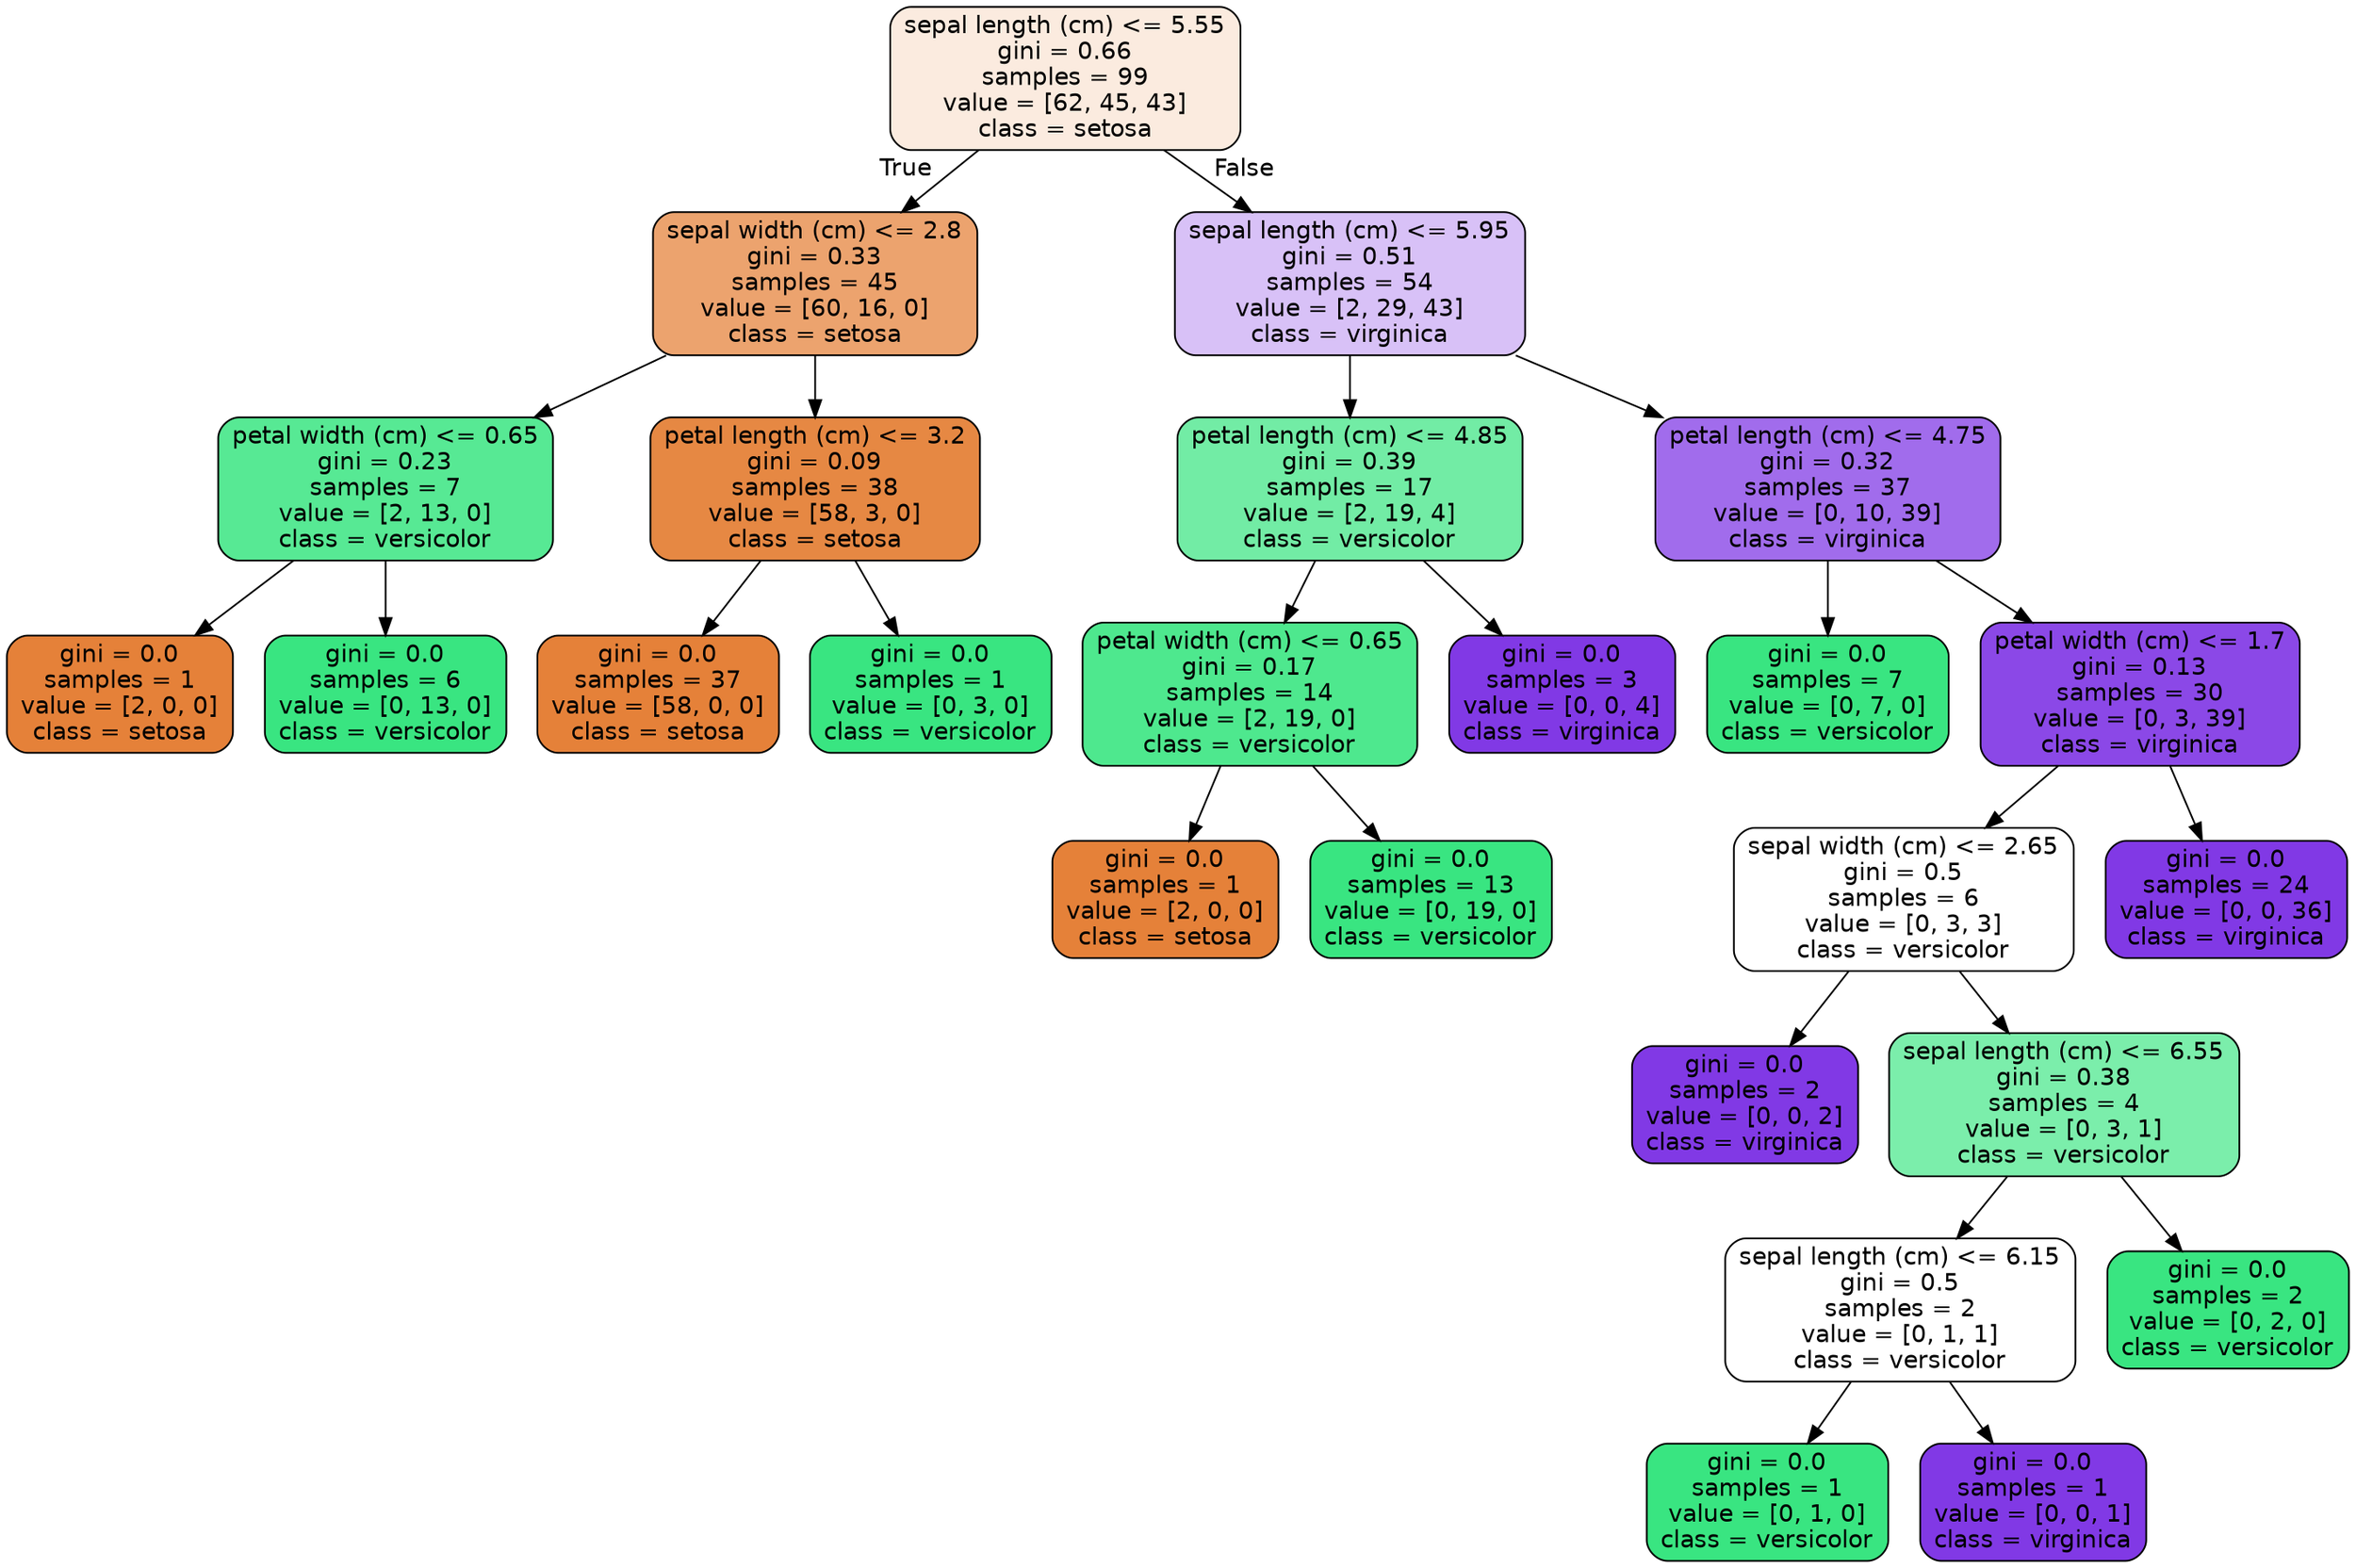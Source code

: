 digraph Tree {
node [shape=box, style="filled, rounded", color="black", fontname=helvetica] ;
edge [fontname=helvetica] ;
0 [label="sepal length (cm) <= 5.55\ngini = 0.66\nsamples = 99\nvalue = [62, 45, 43]\nclass = setosa", fillcolor="#fbebdf"] ;
1 [label="sepal width (cm) <= 2.8\ngini = 0.33\nsamples = 45\nvalue = [60, 16, 0]\nclass = setosa", fillcolor="#eca36e"] ;
0 -> 1 [labeldistance=2.5, labelangle=45, headlabel="True"] ;
2 [label="petal width (cm) <= 0.65\ngini = 0.23\nsamples = 7\nvalue = [2, 13, 0]\nclass = versicolor", fillcolor="#57e994"] ;
1 -> 2 ;
3 [label="gini = 0.0\nsamples = 1\nvalue = [2, 0, 0]\nclass = setosa", fillcolor="#e58139"] ;
2 -> 3 ;
4 [label="gini = 0.0\nsamples = 6\nvalue = [0, 13, 0]\nclass = versicolor", fillcolor="#39e581"] ;
2 -> 4 ;
5 [label="petal length (cm) <= 3.2\ngini = 0.09\nsamples = 38\nvalue = [58, 3, 0]\nclass = setosa", fillcolor="#e68843"] ;
1 -> 5 ;
6 [label="gini = 0.0\nsamples = 37\nvalue = [58, 0, 0]\nclass = setosa", fillcolor="#e58139"] ;
5 -> 6 ;
7 [label="gini = 0.0\nsamples = 1\nvalue = [0, 3, 0]\nclass = versicolor", fillcolor="#39e581"] ;
5 -> 7 ;
8 [label="sepal length (cm) <= 5.95\ngini = 0.51\nsamples = 54\nvalue = [2, 29, 43]\nclass = virginica", fillcolor="#d8c1f7"] ;
0 -> 8 [labeldistance=2.5, labelangle=-45, headlabel="False"] ;
9 [label="petal length (cm) <= 4.85\ngini = 0.39\nsamples = 17\nvalue = [2, 19, 4]\nclass = versicolor", fillcolor="#72eca5"] ;
8 -> 9 ;
10 [label="petal width (cm) <= 0.65\ngini = 0.17\nsamples = 14\nvalue = [2, 19, 0]\nclass = versicolor", fillcolor="#4ee88e"] ;
9 -> 10 ;
11 [label="gini = 0.0\nsamples = 1\nvalue = [2, 0, 0]\nclass = setosa", fillcolor="#e58139"] ;
10 -> 11 ;
12 [label="gini = 0.0\nsamples = 13\nvalue = [0, 19, 0]\nclass = versicolor", fillcolor="#39e581"] ;
10 -> 12 ;
13 [label="gini = 0.0\nsamples = 3\nvalue = [0, 0, 4]\nclass = virginica", fillcolor="#8139e5"] ;
9 -> 13 ;
14 [label="petal length (cm) <= 4.75\ngini = 0.32\nsamples = 37\nvalue = [0, 10, 39]\nclass = virginica", fillcolor="#a16cec"] ;
8 -> 14 ;
15 [label="gini = 0.0\nsamples = 7\nvalue = [0, 7, 0]\nclass = versicolor", fillcolor="#39e581"] ;
14 -> 15 ;
16 [label="petal width (cm) <= 1.7\ngini = 0.13\nsamples = 30\nvalue = [0, 3, 39]\nclass = virginica", fillcolor="#8b48e7"] ;
14 -> 16 ;
17 [label="sepal width (cm) <= 2.65\ngini = 0.5\nsamples = 6\nvalue = [0, 3, 3]\nclass = versicolor", fillcolor="#ffffff"] ;
16 -> 17 ;
18 [label="gini = 0.0\nsamples = 2\nvalue = [0, 0, 2]\nclass = virginica", fillcolor="#8139e5"] ;
17 -> 18 ;
19 [label="sepal length (cm) <= 6.55\ngini = 0.38\nsamples = 4\nvalue = [0, 3, 1]\nclass = versicolor", fillcolor="#7beeab"] ;
17 -> 19 ;
20 [label="sepal length (cm) <= 6.15\ngini = 0.5\nsamples = 2\nvalue = [0, 1, 1]\nclass = versicolor", fillcolor="#ffffff"] ;
19 -> 20 ;
21 [label="gini = 0.0\nsamples = 1\nvalue = [0, 1, 0]\nclass = versicolor", fillcolor="#39e581"] ;
20 -> 21 ;
22 [label="gini = 0.0\nsamples = 1\nvalue = [0, 0, 1]\nclass = virginica", fillcolor="#8139e5"] ;
20 -> 22 ;
23 [label="gini = 0.0\nsamples = 2\nvalue = [0, 2, 0]\nclass = versicolor", fillcolor="#39e581"] ;
19 -> 23 ;
24 [label="gini = 0.0\nsamples = 24\nvalue = [0, 0, 36]\nclass = virginica", fillcolor="#8139e5"] ;
16 -> 24 ;
}